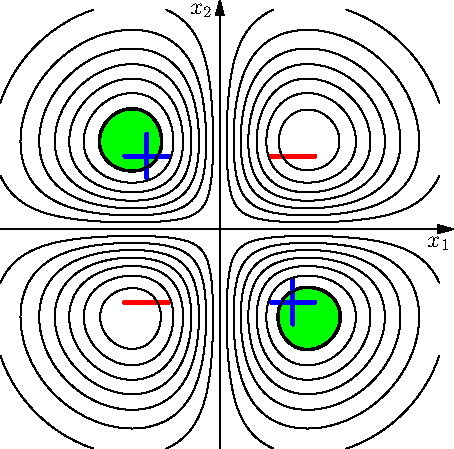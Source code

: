 import graph;
import plain;
import contour;
size(8cm);
pair w = (1,2);
real a = -4;
real d = .3;
void plus(real x, real y) { draw( (x-d,y)--(x+d,y), p=blue+2 ); draw( (x,y-d)--(x,y+d), p=blue+2 ); }
void minus(real x, real y) { draw( (x-d,y)--(x+d,y), p=red+2 ); }

real k(pair p,pair q) { return exp(-length(p-q)^2/2); }
real f(pair p) { return k((-1,1),p)+k((1,-1),p); }
real f2(pair p) { return k((-1,1),p)+k((1,-1),p)-(k((1,1),p)+k((-1,-1),p)); }

guide[][] cg = contour(f2,(-3,-3),(3,3),new real[]{.7});
draw(cg,p=black+2);
fill(cg,interior(cg,array(cg.length+1,green)));

plus(-1,1); plus(1,-1);
minus(-1,-1); minus(1,1);
real k(pair p,pair q) { return exp(-length(p-q)^2/2); }
real f(pair p) { return k((-1,1),p)+k((1,-1),p); }
real f2(pair p) { return k((-1,1),p)+k((1,-1),p)-(k((1,1),p)+k((-1,-1),p)); }
real[] c = uniform(-1,1,20);
draw(contour(f2,(-3,-3),(3,3),c));
xaxis("$x_1$",EndArrow);
yaxis("$x_2$",EndArrow);

